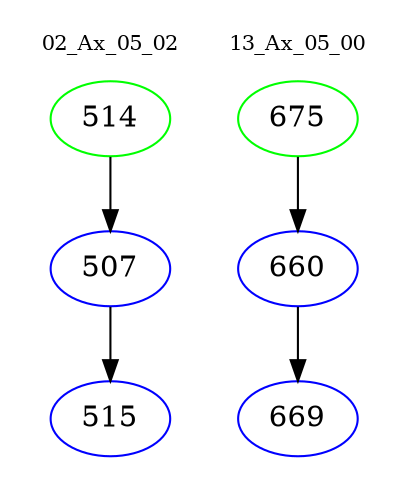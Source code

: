 digraph{
subgraph cluster_0 {
color = white
label = "02_Ax_05_02";
fontsize=10;
T0_514 [label="514", color="green"]
T0_514 -> T0_507 [color="black"]
T0_507 [label="507", color="blue"]
T0_507 -> T0_515 [color="black"]
T0_515 [label="515", color="blue"]
}
subgraph cluster_1 {
color = white
label = "13_Ax_05_00";
fontsize=10;
T1_675 [label="675", color="green"]
T1_675 -> T1_660 [color="black"]
T1_660 [label="660", color="blue"]
T1_660 -> T1_669 [color="black"]
T1_669 [label="669", color="blue"]
}
}
